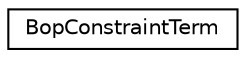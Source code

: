 digraph "Graphical Class Hierarchy"
{
 // LATEX_PDF_SIZE
  edge [fontname="Helvetica",fontsize="10",labelfontname="Helvetica",labelfontsize="10"];
  node [fontname="Helvetica",fontsize="10",shape=record];
  rankdir="LR";
  Node0 [label="BopConstraintTerm",height=0.2,width=0.4,color="black", fillcolor="white", style="filled",URL="$structoperations__research_1_1bop_1_1_bop_constraint_term.html",tooltip=" "];
}
